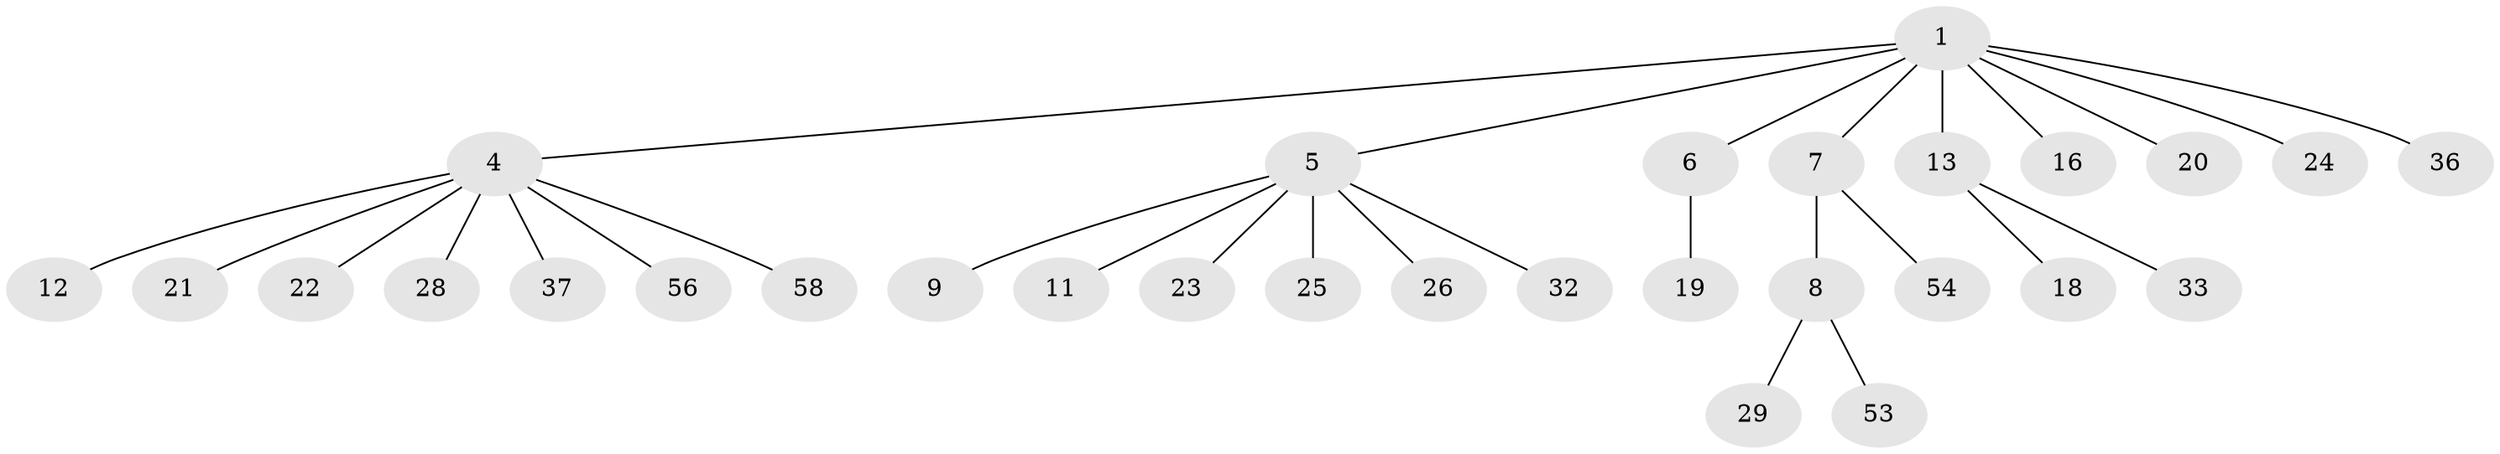 // original degree distribution, {5: 0.03333333333333333, 3: 0.18333333333333332, 4: 0.05, 7: 0.016666666666666666, 2: 0.21666666666666667, 1: 0.5}
// Generated by graph-tools (version 1.1) at 2025/19/03/04/25 18:19:03]
// undirected, 30 vertices, 29 edges
graph export_dot {
graph [start="1"]
  node [color=gray90,style=filled];
  1 [super="+2+3"];
  4 [super="+10+27"];
  5;
  6 [super="+60+17"];
  7;
  8;
  9 [super="+52+41"];
  11 [super="+46"];
  12 [super="+14"];
  13 [super="+35"];
  16;
  18 [super="+51+45"];
  19 [super="+38"];
  20;
  21 [super="+57+31"];
  22;
  23 [super="+50"];
  24 [super="+30"];
  25;
  26;
  28 [super="+43"];
  29;
  32 [super="+34"];
  33 [super="+44+39"];
  36;
  37;
  53;
  54;
  56;
  58;
  1 -- 7;
  1 -- 16;
  1 -- 20;
  1 -- 4;
  1 -- 5;
  1 -- 36;
  1 -- 24;
  1 -- 13;
  1 -- 6;
  4 -- 12;
  4 -- 21;
  4 -- 22;
  4 -- 56;
  4 -- 58;
  4 -- 37;
  4 -- 28;
  5 -- 9;
  5 -- 11;
  5 -- 23;
  5 -- 25;
  5 -- 26;
  5 -- 32;
  6 -- 19;
  7 -- 8;
  7 -- 54;
  8 -- 29;
  8 -- 53;
  13 -- 18;
  13 -- 33;
}
